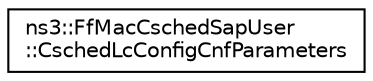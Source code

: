 digraph "Graphical Class Hierarchy"
{
 // LATEX_PDF_SIZE
  edge [fontname="Helvetica",fontsize="10",labelfontname="Helvetica",labelfontsize="10"];
  node [fontname="Helvetica",fontsize="10",shape=record];
  rankdir="LR";
  Node0 [label="ns3::FfMacCschedSapUser\l::CschedLcConfigCnfParameters",height=0.2,width=0.4,color="black", fillcolor="white", style="filled",URL="$structns3_1_1_ff_mac_csched_sap_user_1_1_csched_lc_config_cnf_parameters.html",tooltip="Parameters of the CSCHED_LC_CONFIG_CNF primitive."];
}

